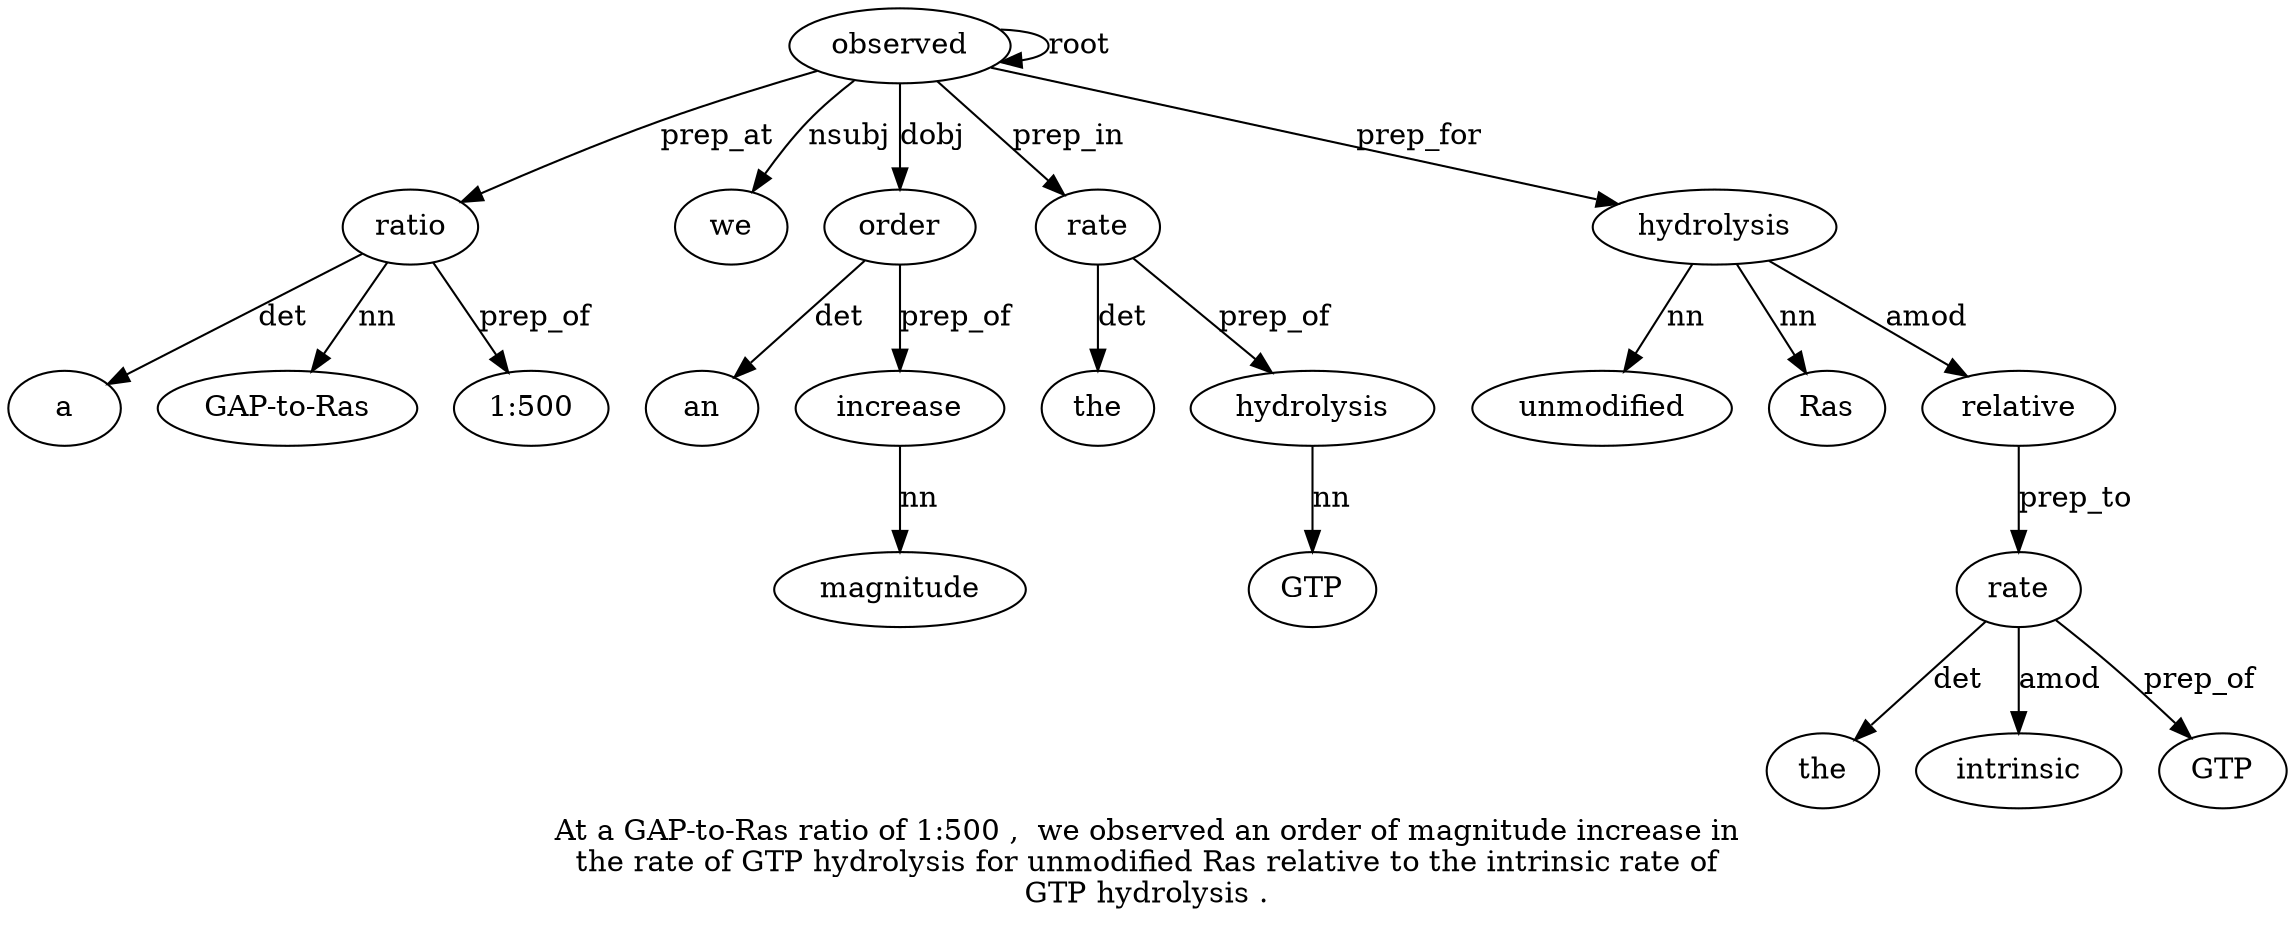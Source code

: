 digraph "At a GAP-to-Ras ratio of 1:500 ,  we observed an order of magnitude increase in the rate of GTP hydrolysis for unmodified Ras relative to the intrinsic rate of GTP hydrolysis ." {
label="At a GAP-to-Ras ratio of 1:500 ,  we observed an order of magnitude increase in
the rate of GTP hydrolysis for unmodified Ras relative to the intrinsic rate of
GTP hydrolysis .";
ratio4 [style=filled, fillcolor=white, label=ratio];
a2 [style=filled, fillcolor=white, label=a];
ratio4 -> a2  [label=det];
"GAP-to-Ras3" [style=filled, fillcolor=white, label="GAP-to-Ras"];
ratio4 -> "GAP-to-Ras3"  [label=nn];
observed9 [style=filled, fillcolor=white, label=observed];
observed9 -> ratio4  [label=prep_at];
1 [style=filled, fillcolor=white, label="1:500"];
ratio4 -> 1  [label=prep_of];
we8 [style=filled, fillcolor=white, label=we];
observed9 -> we8  [label=nsubj];
observed9 -> observed9  [label=root];
order11 [style=filled, fillcolor=white, label=order];
an10 [style=filled, fillcolor=white, label=an];
order11 -> an10  [label=det];
observed9 -> order11  [label=dobj];
increase14 [style=filled, fillcolor=white, label=increase];
magnitude13 [style=filled, fillcolor=white, label=magnitude];
increase14 -> magnitude13  [label=nn];
order11 -> increase14  [label=prep_of];
rate17 [style=filled, fillcolor=white, label=rate];
the16 [style=filled, fillcolor=white, label=the];
rate17 -> the16  [label=det];
observed9 -> rate17  [label=prep_in];
hydrolysis20 [style=filled, fillcolor=white, label=hydrolysis];
GTP19 [style=filled, fillcolor=white, label=GTP];
hydrolysis20 -> GTP19  [label=nn];
rate17 -> hydrolysis20  [label=prep_of];
hydrolysis31 [style=filled, fillcolor=white, label=hydrolysis];
unmodified22 [style=filled, fillcolor=white, label=unmodified];
hydrolysis31 -> unmodified22  [label=nn];
Ras23 [style=filled, fillcolor=white, label=Ras];
hydrolysis31 -> Ras23  [label=nn];
relative24 [style=filled, fillcolor=white, label=relative];
hydrolysis31 -> relative24  [label=amod];
rate28 [style=filled, fillcolor=white, label=rate];
the26 [style=filled, fillcolor=white, label=the];
rate28 -> the26  [label=det];
intrinsic27 [style=filled, fillcolor=white, label=intrinsic];
rate28 -> intrinsic27  [label=amod];
relative24 -> rate28  [label=prep_to];
GTP30 [style=filled, fillcolor=white, label=GTP];
rate28 -> GTP30  [label=prep_of];
observed9 -> hydrolysis31  [label=prep_for];
}
